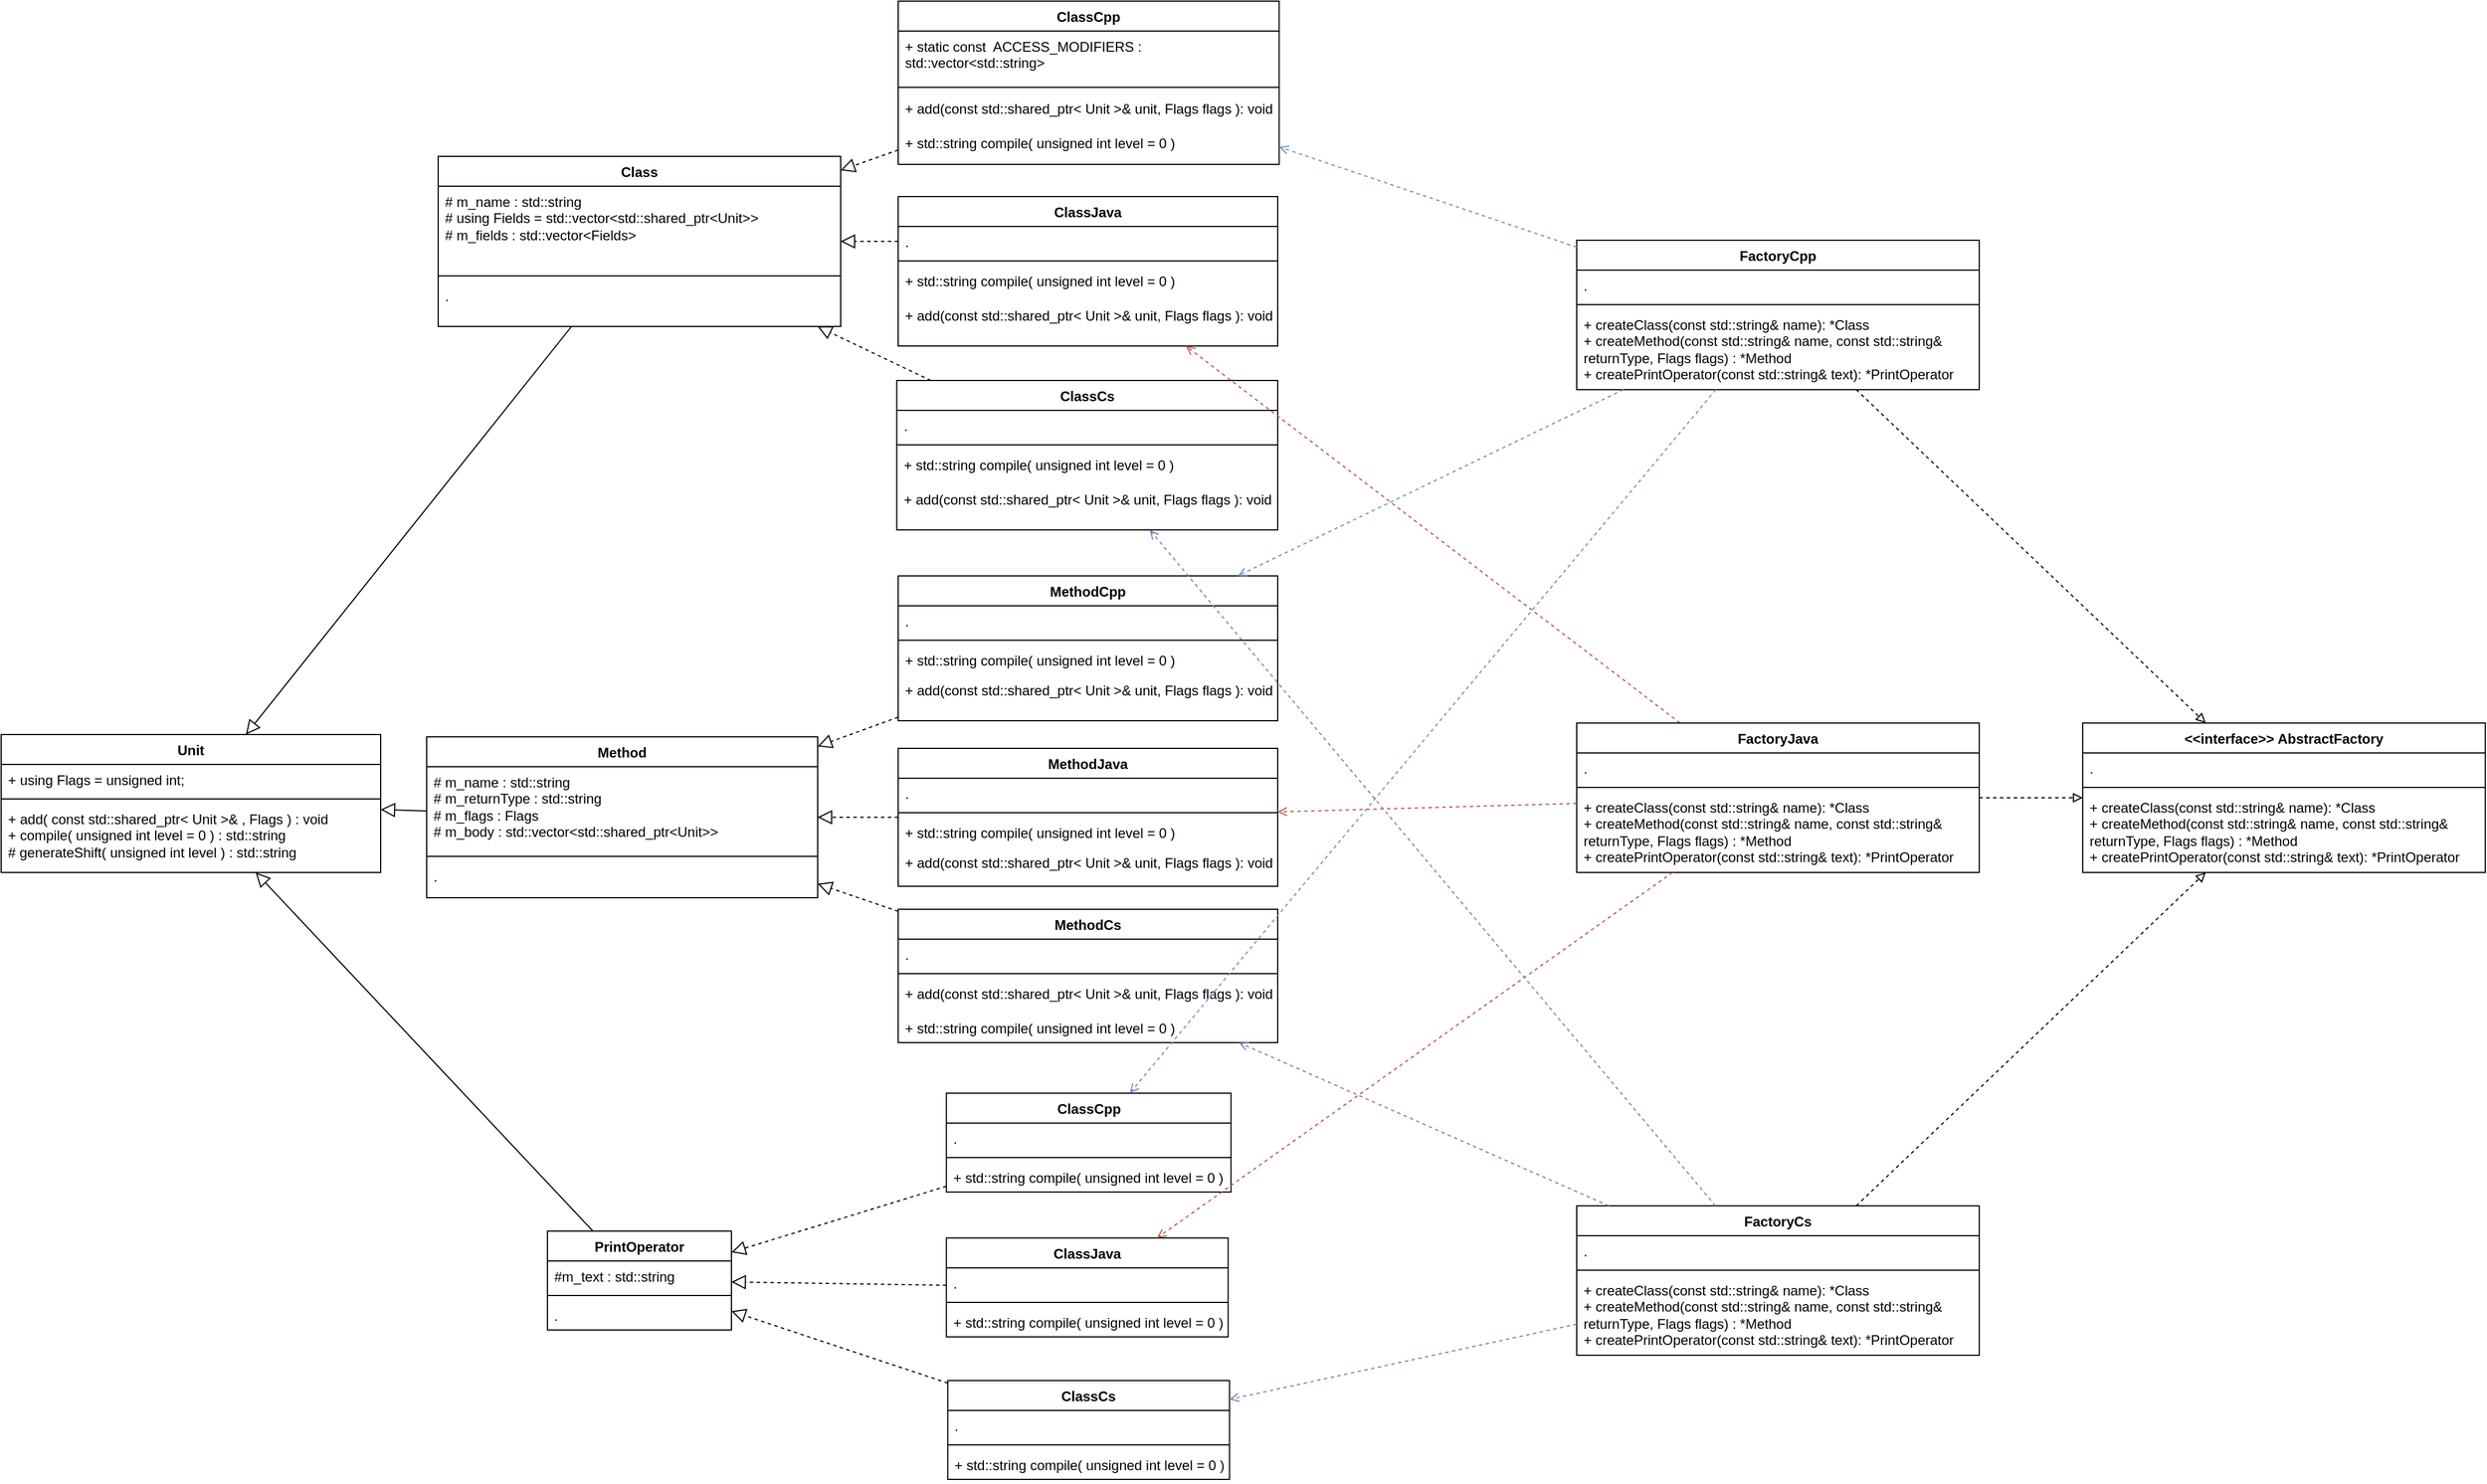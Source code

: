 <mxfile version="23.1.5" type="device">
  <diagram id="C5RBs43oDa-KdzZeNtuy" name="Page-1">
    <mxGraphModel dx="1299" dy="623" grid="1" gridSize="10" guides="1" tooltips="1" connect="1" arrows="1" fold="1" page="1" pageScale="1" pageWidth="3000" pageHeight="3000" math="0" shadow="0">
      <root>
        <mxCell id="WIyWlLk6GJQsqaUBKTNV-0" />
        <mxCell id="WIyWlLk6GJQsqaUBKTNV-1" parent="WIyWlLk6GJQsqaUBKTNV-0" />
        <mxCell id="gezvIGPkTuoUHlUliIxv-8" value="ClassCpp" style="swimlane;fontStyle=1;align=center;verticalAlign=top;childLayout=stackLayout;horizontal=1;startSize=26;horizontalStack=0;resizeParent=1;resizeParentMax=0;resizeLast=0;collapsible=1;marginBottom=0;whiteSpace=wrap;html=1;" parent="WIyWlLk6GJQsqaUBKTNV-1" vertex="1">
          <mxGeometry x="1430.01" y="930" width="331.25" height="142" as="geometry">
            <mxRectangle x="1370" y="910" width="100" height="30" as="alternateBounds" />
          </mxGeometry>
        </mxCell>
        <mxCell id="gezvIGPkTuoUHlUliIxv-9" value="+ static const&amp;nbsp; ACCESS_MODIFIERS : std::vector&amp;lt;std::string&amp;gt;" style="text;strokeColor=none;fillColor=none;align=left;verticalAlign=top;spacingLeft=4;spacingRight=4;overflow=hidden;rotatable=0;points=[[0,0.5],[1,0.5]];portConstraint=eastwest;whiteSpace=wrap;html=1;" parent="gezvIGPkTuoUHlUliIxv-8" vertex="1">
          <mxGeometry y="26" width="331.25" height="44" as="geometry" />
        </mxCell>
        <mxCell id="gezvIGPkTuoUHlUliIxv-10" value="" style="line;strokeWidth=1;fillColor=none;align=left;verticalAlign=middle;spacingTop=-1;spacingLeft=3;spacingRight=3;rotatable=0;labelPosition=right;points=[];portConstraint=eastwest;strokeColor=inherit;" parent="gezvIGPkTuoUHlUliIxv-8" vertex="1">
          <mxGeometry y="70" width="331.25" height="10" as="geometry" />
        </mxCell>
        <mxCell id="6ZI4dqy2-xrWHT3vHo12-13" value="+ add(const std::shared_ptr&amp;lt; Unit &amp;gt;&amp;amp; unit, Flags flags&amp;nbsp;): void" style="text;strokeColor=none;fillColor=none;align=left;verticalAlign=top;spacingLeft=4;spacingRight=4;overflow=hidden;rotatable=0;points=[[0,0.5],[1,0.5]];portConstraint=eastwest;whiteSpace=wrap;html=1;" parent="gezvIGPkTuoUHlUliIxv-8" vertex="1">
          <mxGeometry y="80" width="331.25" height="30" as="geometry" />
        </mxCell>
        <mxCell id="gezvIGPkTuoUHlUliIxv-11" value="+ std::string compile( unsigned int level = 0 )" style="text;strokeColor=none;fillColor=none;align=left;verticalAlign=top;spacingLeft=4;spacingRight=4;overflow=hidden;rotatable=0;points=[[0,0.5],[1,0.5]];portConstraint=eastwest;whiteSpace=wrap;html=1;" parent="gezvIGPkTuoUHlUliIxv-8" vertex="1">
          <mxGeometry y="110" width="331.25" height="32" as="geometry" />
        </mxCell>
        <mxCell id="gezvIGPkTuoUHlUliIxv-108" style="rounded=0;orthogonalLoop=1;jettySize=auto;html=1;endArrow=block;endFill=0;endSize=10;" parent="WIyWlLk6GJQsqaUBKTNV-1" source="6ZI4dqy2-xrWHT3vHo12-33" target="gezvIGPkTuoUHlUliIxv-104" edge="1">
          <mxGeometry relative="1" as="geometry">
            <mxPoint x="1041.371" y="1166" as="sourcePoint" />
          </mxGeometry>
        </mxCell>
        <mxCell id="gezvIGPkTuoUHlUliIxv-17" value="ClassJava" style="swimlane;fontStyle=1;align=center;verticalAlign=top;childLayout=stackLayout;horizontal=1;startSize=26;horizontalStack=0;resizeParent=1;resizeParentMax=0;resizeLast=0;collapsible=1;marginBottom=0;whiteSpace=wrap;html=1;" parent="WIyWlLk6GJQsqaUBKTNV-1" vertex="1">
          <mxGeometry x="1430" y="1100" width="330" height="130" as="geometry" />
        </mxCell>
        <mxCell id="gezvIGPkTuoUHlUliIxv-18" value="." style="text;strokeColor=none;fillColor=none;align=left;verticalAlign=top;spacingLeft=4;spacingRight=4;overflow=hidden;rotatable=0;points=[[0,0.5],[1,0.5]];portConstraint=eastwest;whiteSpace=wrap;html=1;" parent="gezvIGPkTuoUHlUliIxv-17" vertex="1">
          <mxGeometry y="26" width="330" height="26" as="geometry" />
        </mxCell>
        <mxCell id="gezvIGPkTuoUHlUliIxv-19" value="" style="line;strokeWidth=1;fillColor=none;align=left;verticalAlign=middle;spacingTop=-1;spacingLeft=3;spacingRight=3;rotatable=0;labelPosition=right;points=[];portConstraint=eastwest;strokeColor=inherit;" parent="gezvIGPkTuoUHlUliIxv-17" vertex="1">
          <mxGeometry y="52" width="330" height="8" as="geometry" />
        </mxCell>
        <mxCell id="gezvIGPkTuoUHlUliIxv-20" value="+ std::string compile( unsigned int level = 0 )" style="text;strokeColor=none;fillColor=none;align=left;verticalAlign=top;spacingLeft=4;spacingRight=4;overflow=hidden;rotatable=0;points=[[0,0.5],[1,0.5]];portConstraint=eastwest;whiteSpace=wrap;html=1;" parent="gezvIGPkTuoUHlUliIxv-17" vertex="1">
          <mxGeometry y="60" width="330" height="30" as="geometry" />
        </mxCell>
        <mxCell id="6ZI4dqy2-xrWHT3vHo12-26" value="+ add(const std::shared_ptr&amp;lt; Unit &amp;gt;&amp;amp; unit, Flags flags&amp;nbsp;): void" style="text;strokeColor=none;fillColor=none;align=left;verticalAlign=top;spacingLeft=4;spacingRight=4;overflow=hidden;rotatable=0;points=[[0,0.5],[1,0.5]];portConstraint=eastwest;whiteSpace=wrap;html=1;" parent="gezvIGPkTuoUHlUliIxv-17" vertex="1">
          <mxGeometry y="90" width="330" height="40" as="geometry" />
        </mxCell>
        <mxCell id="gezvIGPkTuoUHlUliIxv-21" value="ClassCs" style="swimlane;fontStyle=1;align=center;verticalAlign=top;childLayout=stackLayout;horizontal=1;startSize=26;horizontalStack=0;resizeParent=1;resizeParentMax=0;resizeLast=0;collapsible=1;marginBottom=0;whiteSpace=wrap;html=1;" parent="WIyWlLk6GJQsqaUBKTNV-1" vertex="1">
          <mxGeometry x="1428.75" y="1260" width="331.25" height="130" as="geometry" />
        </mxCell>
        <mxCell id="gezvIGPkTuoUHlUliIxv-22" value="." style="text;strokeColor=none;fillColor=none;align=left;verticalAlign=top;spacingLeft=4;spacingRight=4;overflow=hidden;rotatable=0;points=[[0,0.5],[1,0.5]];portConstraint=eastwest;whiteSpace=wrap;html=1;" parent="gezvIGPkTuoUHlUliIxv-21" vertex="1">
          <mxGeometry y="26" width="331.25" height="26" as="geometry" />
        </mxCell>
        <mxCell id="gezvIGPkTuoUHlUliIxv-23" value="" style="line;strokeWidth=1;fillColor=none;align=left;verticalAlign=middle;spacingTop=-1;spacingLeft=3;spacingRight=3;rotatable=0;labelPosition=right;points=[];portConstraint=eastwest;strokeColor=inherit;" parent="gezvIGPkTuoUHlUliIxv-21" vertex="1">
          <mxGeometry y="52" width="331.25" height="8" as="geometry" />
        </mxCell>
        <mxCell id="gezvIGPkTuoUHlUliIxv-24" value="+ std::string compile( unsigned int level = 0 )" style="text;strokeColor=none;fillColor=none;align=left;verticalAlign=top;spacingLeft=4;spacingRight=4;overflow=hidden;rotatable=0;points=[[0,0.5],[1,0.5]];portConstraint=eastwest;whiteSpace=wrap;html=1;" parent="gezvIGPkTuoUHlUliIxv-21" vertex="1">
          <mxGeometry y="60" width="331.25" height="30" as="geometry" />
        </mxCell>
        <mxCell id="6ZI4dqy2-xrWHT3vHo12-27" value="+ add(const std::shared_ptr&amp;lt; Unit &amp;gt;&amp;amp; unit, Flags flags&amp;nbsp;): void" style="text;strokeColor=none;fillColor=none;align=left;verticalAlign=top;spacingLeft=4;spacingRight=4;overflow=hidden;rotatable=0;points=[[0,0.5],[1,0.5]];portConstraint=eastwest;whiteSpace=wrap;html=1;" parent="gezvIGPkTuoUHlUliIxv-21" vertex="1">
          <mxGeometry y="90" width="331.25" height="40" as="geometry" />
        </mxCell>
        <mxCell id="gezvIGPkTuoUHlUliIxv-26" style="rounded=0;orthogonalLoop=1;jettySize=auto;html=1;dashed=1;endArrow=block;endFill=0;endSize=10;" parent="WIyWlLk6GJQsqaUBKTNV-1" source="gezvIGPkTuoUHlUliIxv-18" target="6ZI4dqy2-xrWHT3vHo12-33" edge="1">
          <mxGeometry relative="1" as="geometry">
            <mxPoint x="1270" y="1146" as="targetPoint" />
          </mxGeometry>
        </mxCell>
        <mxCell id="gezvIGPkTuoUHlUliIxv-67" value="MethodCpp" style="swimlane;fontStyle=1;align=center;verticalAlign=top;childLayout=stackLayout;horizontal=1;startSize=26;horizontalStack=0;resizeParent=1;resizeParentMax=0;resizeLast=0;collapsible=1;marginBottom=0;whiteSpace=wrap;html=1;" parent="WIyWlLk6GJQsqaUBKTNV-1" vertex="1">
          <mxGeometry x="1430" y="1430" width="330" height="126" as="geometry" />
        </mxCell>
        <mxCell id="gezvIGPkTuoUHlUliIxv-68" value="." style="text;strokeColor=none;fillColor=none;align=left;verticalAlign=top;spacingLeft=4;spacingRight=4;overflow=hidden;rotatable=0;points=[[0,0.5],[1,0.5]];portConstraint=eastwest;whiteSpace=wrap;html=1;" parent="gezvIGPkTuoUHlUliIxv-67" vertex="1">
          <mxGeometry y="26" width="330" height="26" as="geometry" />
        </mxCell>
        <mxCell id="gezvIGPkTuoUHlUliIxv-69" value="" style="line;strokeWidth=1;fillColor=none;align=left;verticalAlign=middle;spacingTop=-1;spacingLeft=3;spacingRight=3;rotatable=0;labelPosition=right;points=[];portConstraint=eastwest;strokeColor=inherit;" parent="gezvIGPkTuoUHlUliIxv-67" vertex="1">
          <mxGeometry y="52" width="330" height="8" as="geometry" />
        </mxCell>
        <mxCell id="gezvIGPkTuoUHlUliIxv-70" value="+ std::string compile( unsigned int level = 0 )" style="text;strokeColor=none;fillColor=none;align=left;verticalAlign=top;spacingLeft=4;spacingRight=4;overflow=hidden;rotatable=0;points=[[0,0.5],[1,0.5]];portConstraint=eastwest;whiteSpace=wrap;html=1;" parent="gezvIGPkTuoUHlUliIxv-67" vertex="1">
          <mxGeometry y="60" width="330" height="26" as="geometry" />
        </mxCell>
        <mxCell id="6ZI4dqy2-xrWHT3vHo12-28" value="+ add(const std::shared_ptr&amp;lt; Unit &amp;gt;&amp;amp; unit, Flags flags&amp;nbsp;): void" style="text;strokeColor=none;fillColor=none;align=left;verticalAlign=top;spacingLeft=4;spacingRight=4;overflow=hidden;rotatable=0;points=[[0,0.5],[1,0.5]];portConstraint=eastwest;whiteSpace=wrap;html=1;" parent="gezvIGPkTuoUHlUliIxv-67" vertex="1">
          <mxGeometry y="86" width="330" height="40" as="geometry" />
        </mxCell>
        <mxCell id="gezvIGPkTuoUHlUliIxv-71" value="Method" style="swimlane;fontStyle=1;align=center;verticalAlign=top;childLayout=stackLayout;horizontal=1;startSize=26;horizontalStack=0;resizeParent=1;resizeParentMax=0;resizeLast=0;collapsible=1;marginBottom=0;whiteSpace=wrap;html=1;" parent="WIyWlLk6GJQsqaUBKTNV-1" vertex="1">
          <mxGeometry x="1020" y="1570" width="340" height="140" as="geometry" />
        </mxCell>
        <mxCell id="gezvIGPkTuoUHlUliIxv-72" value="&lt;div&gt;# m_name :&amp;nbsp;std::string&lt;/div&gt;&lt;div&gt;# m_returnType :&amp;nbsp;std::string&lt;/div&gt;&lt;div&gt;# m_flags : Flags&lt;/div&gt;&lt;div&gt;# m_body :&amp;nbsp;std::vector&amp;lt;std::shared_ptr&amp;lt;Unit&amp;gt;&amp;gt;&lt;/div&gt;" style="text;strokeColor=none;fillColor=none;align=left;verticalAlign=top;spacingLeft=4;spacingRight=4;overflow=hidden;rotatable=0;points=[[0,0.5],[1,0.5]];portConstraint=eastwest;whiteSpace=wrap;html=1;" parent="gezvIGPkTuoUHlUliIxv-71" vertex="1">
          <mxGeometry y="26" width="340" height="74" as="geometry" />
        </mxCell>
        <mxCell id="gezvIGPkTuoUHlUliIxv-73" value="" style="line;strokeWidth=1;fillColor=none;align=left;verticalAlign=middle;spacingTop=-1;spacingLeft=3;spacingRight=3;rotatable=0;labelPosition=right;points=[];portConstraint=eastwest;strokeColor=inherit;" parent="gezvIGPkTuoUHlUliIxv-71" vertex="1">
          <mxGeometry y="100" width="340" height="8" as="geometry" />
        </mxCell>
        <mxCell id="gezvIGPkTuoUHlUliIxv-74" value=".&lt;br&gt;" style="text;strokeColor=none;fillColor=none;align=left;verticalAlign=top;spacingLeft=4;spacingRight=4;overflow=hidden;rotatable=0;points=[[0,0.5],[1,0.5]];portConstraint=eastwest;whiteSpace=wrap;html=1;" parent="gezvIGPkTuoUHlUliIxv-71" vertex="1">
          <mxGeometry y="108" width="340" height="32" as="geometry" />
        </mxCell>
        <mxCell id="gezvIGPkTuoUHlUliIxv-75" value="MethodJava" style="swimlane;fontStyle=1;align=center;verticalAlign=top;childLayout=stackLayout;horizontal=1;startSize=26;horizontalStack=0;resizeParent=1;resizeParentMax=0;resizeLast=0;collapsible=1;marginBottom=0;whiteSpace=wrap;html=1;" parent="WIyWlLk6GJQsqaUBKTNV-1" vertex="1">
          <mxGeometry x="1430" y="1580" width="330" height="120" as="geometry" />
        </mxCell>
        <mxCell id="gezvIGPkTuoUHlUliIxv-76" value="." style="text;strokeColor=none;fillColor=none;align=left;verticalAlign=top;spacingLeft=4;spacingRight=4;overflow=hidden;rotatable=0;points=[[0,0.5],[1,0.5]];portConstraint=eastwest;whiteSpace=wrap;html=1;" parent="gezvIGPkTuoUHlUliIxv-75" vertex="1">
          <mxGeometry y="26" width="330" height="26" as="geometry" />
        </mxCell>
        <mxCell id="gezvIGPkTuoUHlUliIxv-77" value="" style="line;strokeWidth=1;fillColor=none;align=left;verticalAlign=middle;spacingTop=-1;spacingLeft=3;spacingRight=3;rotatable=0;labelPosition=right;points=[];portConstraint=eastwest;strokeColor=inherit;" parent="gezvIGPkTuoUHlUliIxv-75" vertex="1">
          <mxGeometry y="52" width="330" height="8" as="geometry" />
        </mxCell>
        <mxCell id="gezvIGPkTuoUHlUliIxv-78" value="+ std::string compile( unsigned int level = 0 )" style="text;strokeColor=none;fillColor=none;align=left;verticalAlign=top;spacingLeft=4;spacingRight=4;overflow=hidden;rotatable=0;points=[[0,0.5],[1,0.5]];portConstraint=eastwest;whiteSpace=wrap;html=1;" parent="gezvIGPkTuoUHlUliIxv-75" vertex="1">
          <mxGeometry y="60" width="330" height="26" as="geometry" />
        </mxCell>
        <mxCell id="6ZI4dqy2-xrWHT3vHo12-29" value="+ add(const std::shared_ptr&amp;lt; Unit &amp;gt;&amp;amp; unit, Flags flags&amp;nbsp;): void" style="text;strokeColor=none;fillColor=none;align=left;verticalAlign=top;spacingLeft=4;spacingRight=4;overflow=hidden;rotatable=0;points=[[0,0.5],[1,0.5]];portConstraint=eastwest;whiteSpace=wrap;html=1;" parent="gezvIGPkTuoUHlUliIxv-75" vertex="1">
          <mxGeometry y="86" width="330" height="34" as="geometry" />
        </mxCell>
        <mxCell id="gezvIGPkTuoUHlUliIxv-80" value="MethodCs" style="swimlane;fontStyle=1;align=center;verticalAlign=top;childLayout=stackLayout;horizontal=1;startSize=26;horizontalStack=0;resizeParent=1;resizeParentMax=0;resizeLast=0;collapsible=1;marginBottom=0;whiteSpace=wrap;html=1;" parent="WIyWlLk6GJQsqaUBKTNV-1" vertex="1">
          <mxGeometry x="1430" y="1720" width="330" height="116" as="geometry" />
        </mxCell>
        <mxCell id="gezvIGPkTuoUHlUliIxv-81" value="." style="text;strokeColor=none;fillColor=none;align=left;verticalAlign=top;spacingLeft=4;spacingRight=4;overflow=hidden;rotatable=0;points=[[0,0.5],[1,0.5]];portConstraint=eastwest;whiteSpace=wrap;html=1;" parent="gezvIGPkTuoUHlUliIxv-80" vertex="1">
          <mxGeometry y="26" width="330" height="26" as="geometry" />
        </mxCell>
        <mxCell id="gezvIGPkTuoUHlUliIxv-82" value="" style="line;strokeWidth=1;fillColor=none;align=left;verticalAlign=middle;spacingTop=-1;spacingLeft=3;spacingRight=3;rotatable=0;labelPosition=right;points=[];portConstraint=eastwest;strokeColor=inherit;" parent="gezvIGPkTuoUHlUliIxv-80" vertex="1">
          <mxGeometry y="52" width="330" height="8" as="geometry" />
        </mxCell>
        <mxCell id="6ZI4dqy2-xrWHT3vHo12-31" value="+ add(const std::shared_ptr&amp;lt; Unit &amp;gt;&amp;amp; unit, Flags flags&amp;nbsp;): void" style="text;strokeColor=none;fillColor=none;align=left;verticalAlign=top;spacingLeft=4;spacingRight=4;overflow=hidden;rotatable=0;points=[[0,0.5],[1,0.5]];portConstraint=eastwest;whiteSpace=wrap;html=1;" parent="gezvIGPkTuoUHlUliIxv-80" vertex="1">
          <mxGeometry y="60" width="330" height="30" as="geometry" />
        </mxCell>
        <mxCell id="gezvIGPkTuoUHlUliIxv-83" value="+ std::string compile( unsigned int level = 0 )" style="text;strokeColor=none;fillColor=none;align=left;verticalAlign=top;spacingLeft=4;spacingRight=4;overflow=hidden;rotatable=0;points=[[0,0.5],[1,0.5]];portConstraint=eastwest;whiteSpace=wrap;html=1;" parent="gezvIGPkTuoUHlUliIxv-80" vertex="1">
          <mxGeometry y="90" width="330" height="26" as="geometry" />
        </mxCell>
        <mxCell id="gezvIGPkTuoUHlUliIxv-86" value="ClassCpp" style="swimlane;fontStyle=1;align=center;verticalAlign=top;childLayout=stackLayout;horizontal=1;startSize=26;horizontalStack=0;resizeParent=1;resizeParentMax=0;resizeLast=0;collapsible=1;marginBottom=0;whiteSpace=wrap;html=1;" parent="WIyWlLk6GJQsqaUBKTNV-1" vertex="1">
          <mxGeometry x="1471.88" y="1880" width="247.5" height="86" as="geometry" />
        </mxCell>
        <mxCell id="gezvIGPkTuoUHlUliIxv-87" value="." style="text;strokeColor=none;fillColor=none;align=left;verticalAlign=top;spacingLeft=4;spacingRight=4;overflow=hidden;rotatable=0;points=[[0,0.5],[1,0.5]];portConstraint=eastwest;whiteSpace=wrap;html=1;" parent="gezvIGPkTuoUHlUliIxv-86" vertex="1">
          <mxGeometry y="26" width="247.5" height="26" as="geometry" />
        </mxCell>
        <mxCell id="gezvIGPkTuoUHlUliIxv-88" value="" style="line;strokeWidth=1;fillColor=none;align=left;verticalAlign=middle;spacingTop=-1;spacingLeft=3;spacingRight=3;rotatable=0;labelPosition=right;points=[];portConstraint=eastwest;strokeColor=inherit;" parent="gezvIGPkTuoUHlUliIxv-86" vertex="1">
          <mxGeometry y="52" width="247.5" height="8" as="geometry" />
        </mxCell>
        <mxCell id="gezvIGPkTuoUHlUliIxv-89" value="+ std::string compile( unsigned int level = 0 )" style="text;strokeColor=none;fillColor=none;align=left;verticalAlign=top;spacingLeft=4;spacingRight=4;overflow=hidden;rotatable=0;points=[[0,0.5],[1,0.5]];portConstraint=eastwest;whiteSpace=wrap;html=1;" parent="gezvIGPkTuoUHlUliIxv-86" vertex="1">
          <mxGeometry y="60" width="247.5" height="26" as="geometry" />
        </mxCell>
        <mxCell id="gezvIGPkTuoUHlUliIxv-90" value="PrintOperator" style="swimlane;fontStyle=1;align=center;verticalAlign=top;childLayout=stackLayout;horizontal=1;startSize=26;horizontalStack=0;resizeParent=1;resizeParentMax=0;resizeLast=0;collapsible=1;marginBottom=0;whiteSpace=wrap;html=1;" parent="WIyWlLk6GJQsqaUBKTNV-1" vertex="1">
          <mxGeometry x="1125" y="2000" width="160" height="86" as="geometry" />
        </mxCell>
        <mxCell id="gezvIGPkTuoUHlUliIxv-91" value="#m_text : std::string" style="text;strokeColor=none;fillColor=none;align=left;verticalAlign=top;spacingLeft=4;spacingRight=4;overflow=hidden;rotatable=0;points=[[0,0.5],[1,0.5]];portConstraint=eastwest;whiteSpace=wrap;html=1;" parent="gezvIGPkTuoUHlUliIxv-90" vertex="1">
          <mxGeometry y="26" width="160" height="26" as="geometry" />
        </mxCell>
        <mxCell id="gezvIGPkTuoUHlUliIxv-92" value="" style="line;strokeWidth=1;fillColor=none;align=left;verticalAlign=middle;spacingTop=-1;spacingLeft=3;spacingRight=3;rotatable=0;labelPosition=right;points=[];portConstraint=eastwest;strokeColor=inherit;" parent="gezvIGPkTuoUHlUliIxv-90" vertex="1">
          <mxGeometry y="52" width="160" height="8" as="geometry" />
        </mxCell>
        <mxCell id="gezvIGPkTuoUHlUliIxv-93" value="." style="text;strokeColor=none;fillColor=none;align=left;verticalAlign=top;spacingLeft=4;spacingRight=4;overflow=hidden;rotatable=0;points=[[0,0.5],[1,0.5]];portConstraint=eastwest;whiteSpace=wrap;html=1;" parent="gezvIGPkTuoUHlUliIxv-90" vertex="1">
          <mxGeometry y="60" width="160" height="26" as="geometry" />
        </mxCell>
        <mxCell id="gezvIGPkTuoUHlUliIxv-94" value="ClassJava" style="swimlane;fontStyle=1;align=center;verticalAlign=top;childLayout=stackLayout;horizontal=1;startSize=26;horizontalStack=0;resizeParent=1;resizeParentMax=0;resizeLast=0;collapsible=1;marginBottom=0;whiteSpace=wrap;html=1;" parent="WIyWlLk6GJQsqaUBKTNV-1" vertex="1">
          <mxGeometry x="1471.88" y="2006" width="245" height="86" as="geometry" />
        </mxCell>
        <mxCell id="gezvIGPkTuoUHlUliIxv-95" value="." style="text;strokeColor=none;fillColor=none;align=left;verticalAlign=top;spacingLeft=4;spacingRight=4;overflow=hidden;rotatable=0;points=[[0,0.5],[1,0.5]];portConstraint=eastwest;whiteSpace=wrap;html=1;" parent="gezvIGPkTuoUHlUliIxv-94" vertex="1">
          <mxGeometry y="26" width="245" height="26" as="geometry" />
        </mxCell>
        <mxCell id="gezvIGPkTuoUHlUliIxv-96" value="" style="line;strokeWidth=1;fillColor=none;align=left;verticalAlign=middle;spacingTop=-1;spacingLeft=3;spacingRight=3;rotatable=0;labelPosition=right;points=[];portConstraint=eastwest;strokeColor=inherit;" parent="gezvIGPkTuoUHlUliIxv-94" vertex="1">
          <mxGeometry y="52" width="245" height="8" as="geometry" />
        </mxCell>
        <mxCell id="gezvIGPkTuoUHlUliIxv-97" value="+ std::string compile( unsigned int level = 0 )" style="text;strokeColor=none;fillColor=none;align=left;verticalAlign=top;spacingLeft=4;spacingRight=4;overflow=hidden;rotatable=0;points=[[0,0.5],[1,0.5]];portConstraint=eastwest;whiteSpace=wrap;html=1;" parent="gezvIGPkTuoUHlUliIxv-94" vertex="1">
          <mxGeometry y="60" width="245" height="26" as="geometry" />
        </mxCell>
        <mxCell id="gezvIGPkTuoUHlUliIxv-99" value="ClassCs" style="swimlane;fontStyle=1;align=center;verticalAlign=top;childLayout=stackLayout;horizontal=1;startSize=26;horizontalStack=0;resizeParent=1;resizeParentMax=0;resizeLast=0;collapsible=1;marginBottom=0;whiteSpace=wrap;html=1;" parent="WIyWlLk6GJQsqaUBKTNV-1" vertex="1">
          <mxGeometry x="1473.13" y="2130" width="245" height="86" as="geometry" />
        </mxCell>
        <mxCell id="gezvIGPkTuoUHlUliIxv-100" value="." style="text;strokeColor=none;fillColor=none;align=left;verticalAlign=top;spacingLeft=4;spacingRight=4;overflow=hidden;rotatable=0;points=[[0,0.5],[1,0.5]];portConstraint=eastwest;whiteSpace=wrap;html=1;" parent="gezvIGPkTuoUHlUliIxv-99" vertex="1">
          <mxGeometry y="26" width="245" height="26" as="geometry" />
        </mxCell>
        <mxCell id="gezvIGPkTuoUHlUliIxv-101" value="" style="line;strokeWidth=1;fillColor=none;align=left;verticalAlign=middle;spacingTop=-1;spacingLeft=3;spacingRight=3;rotatable=0;labelPosition=right;points=[];portConstraint=eastwest;strokeColor=inherit;" parent="gezvIGPkTuoUHlUliIxv-99" vertex="1">
          <mxGeometry y="52" width="245" height="8" as="geometry" />
        </mxCell>
        <mxCell id="gezvIGPkTuoUHlUliIxv-102" value="+ std::string compile( unsigned int level = 0 )" style="text;strokeColor=none;fillColor=none;align=left;verticalAlign=top;spacingLeft=4;spacingRight=4;overflow=hidden;rotatable=0;points=[[0,0.5],[1,0.5]];portConstraint=eastwest;whiteSpace=wrap;html=1;" parent="gezvIGPkTuoUHlUliIxv-99" vertex="1">
          <mxGeometry y="60" width="245" height="26" as="geometry" />
        </mxCell>
        <mxCell id="gezvIGPkTuoUHlUliIxv-104" value="Unit" style="swimlane;fontStyle=1;align=center;verticalAlign=top;childLayout=stackLayout;horizontal=1;startSize=26;horizontalStack=0;resizeParent=1;resizeParentMax=0;resizeLast=0;collapsible=1;marginBottom=0;whiteSpace=wrap;html=1;" parent="WIyWlLk6GJQsqaUBKTNV-1" vertex="1">
          <mxGeometry x="650" y="1568" width="330" height="120" as="geometry" />
        </mxCell>
        <mxCell id="gezvIGPkTuoUHlUliIxv-105" value="+&amp;nbsp;using Flags = unsigned int;" style="text;strokeColor=none;fillColor=none;align=left;verticalAlign=top;spacingLeft=4;spacingRight=4;overflow=hidden;rotatable=0;points=[[0,0.5],[1,0.5]];portConstraint=eastwest;whiteSpace=wrap;html=1;" parent="gezvIGPkTuoUHlUliIxv-104" vertex="1">
          <mxGeometry y="26" width="330" height="26" as="geometry" />
        </mxCell>
        <mxCell id="gezvIGPkTuoUHlUliIxv-106" value="" style="line;strokeWidth=1;fillColor=none;align=left;verticalAlign=middle;spacingTop=-1;spacingLeft=3;spacingRight=3;rotatable=0;labelPosition=right;points=[];portConstraint=eastwest;strokeColor=inherit;" parent="gezvIGPkTuoUHlUliIxv-104" vertex="1">
          <mxGeometry y="52" width="330" height="8" as="geometry" />
        </mxCell>
        <mxCell id="gezvIGPkTuoUHlUliIxv-107" value="+ add( const std::shared_ptr&amp;lt; Unit &amp;gt;&amp;amp; , Flags ) : void&lt;br&gt;+ compile( unsigned int level = 0 ) : std::string&lt;br&gt;# generateShift( unsigned int level ) : std::string" style="text;strokeColor=none;fillColor=none;align=left;verticalAlign=top;spacingLeft=4;spacingRight=4;overflow=hidden;rotatable=0;points=[[0,0.5],[1,0.5]];portConstraint=eastwest;whiteSpace=wrap;html=1;" parent="gezvIGPkTuoUHlUliIxv-104" vertex="1">
          <mxGeometry y="60" width="330" height="60" as="geometry" />
        </mxCell>
        <mxCell id="gezvIGPkTuoUHlUliIxv-113" value="&amp;lt;&amp;lt;interface&amp;gt;&amp;gt; AbstractFactory" style="swimlane;fontStyle=1;align=center;verticalAlign=top;childLayout=stackLayout;horizontal=1;startSize=26;horizontalStack=0;resizeParent=1;resizeParentMax=0;resizeLast=0;collapsible=1;marginBottom=0;whiteSpace=wrap;html=1;" parent="WIyWlLk6GJQsqaUBKTNV-1" vertex="1">
          <mxGeometry x="2460" y="1558" width="350" height="130" as="geometry" />
        </mxCell>
        <mxCell id="gezvIGPkTuoUHlUliIxv-114" value="." style="text;strokeColor=none;fillColor=none;align=left;verticalAlign=top;spacingLeft=4;spacingRight=4;overflow=hidden;rotatable=0;points=[[0,0.5],[1,0.5]];portConstraint=eastwest;whiteSpace=wrap;html=1;" parent="gezvIGPkTuoUHlUliIxv-113" vertex="1">
          <mxGeometry y="26" width="350" height="26" as="geometry" />
        </mxCell>
        <mxCell id="gezvIGPkTuoUHlUliIxv-115" value="" style="line;strokeWidth=1;fillColor=none;align=left;verticalAlign=middle;spacingTop=-1;spacingLeft=3;spacingRight=3;rotatable=0;labelPosition=right;points=[];portConstraint=eastwest;strokeColor=inherit;" parent="gezvIGPkTuoUHlUliIxv-113" vertex="1">
          <mxGeometry y="52" width="350" height="8" as="geometry" />
        </mxCell>
        <mxCell id="gezvIGPkTuoUHlUliIxv-116" value="+ createClass(const std::string&amp;amp; name): *Class&lt;br&gt;+ createMethod(const std::string&amp;amp; name, const std::string&amp;amp; returnType, Flags flags) : *Method&lt;br&gt;+ createPrintOperator(const std::string&amp;amp; text): *PrintOperator" style="text;strokeColor=none;fillColor=none;align=left;verticalAlign=top;spacingLeft=4;spacingRight=4;overflow=hidden;rotatable=0;points=[[0,0.5],[1,0.5]];portConstraint=eastwest;whiteSpace=wrap;html=1;" parent="gezvIGPkTuoUHlUliIxv-113" vertex="1">
          <mxGeometry y="60" width="350" height="70" as="geometry" />
        </mxCell>
        <mxCell id="gezvIGPkTuoUHlUliIxv-140" style="rounded=0;orthogonalLoop=1;jettySize=auto;html=1;endArrow=block;endFill=0;dashed=1;" parent="WIyWlLk6GJQsqaUBKTNV-1" source="gezvIGPkTuoUHlUliIxv-117" target="gezvIGPkTuoUHlUliIxv-113" edge="1">
          <mxGeometry relative="1" as="geometry" />
        </mxCell>
        <mxCell id="gezvIGPkTuoUHlUliIxv-117" value="FactoryCpp" style="swimlane;fontStyle=1;align=center;verticalAlign=top;childLayout=stackLayout;horizontal=1;startSize=26;horizontalStack=0;resizeParent=1;resizeParentMax=0;resizeLast=0;collapsible=1;marginBottom=0;whiteSpace=wrap;html=1;" parent="WIyWlLk6GJQsqaUBKTNV-1" vertex="1">
          <mxGeometry x="2020" y="1138" width="350" height="130" as="geometry" />
        </mxCell>
        <mxCell id="gezvIGPkTuoUHlUliIxv-118" value="." style="text;strokeColor=none;fillColor=none;align=left;verticalAlign=top;spacingLeft=4;spacingRight=4;overflow=hidden;rotatable=0;points=[[0,0.5],[1,0.5]];portConstraint=eastwest;whiteSpace=wrap;html=1;" parent="gezvIGPkTuoUHlUliIxv-117" vertex="1">
          <mxGeometry y="26" width="350" height="26" as="geometry" />
        </mxCell>
        <mxCell id="gezvIGPkTuoUHlUliIxv-119" value="" style="line;strokeWidth=1;fillColor=none;align=left;verticalAlign=middle;spacingTop=-1;spacingLeft=3;spacingRight=3;rotatable=0;labelPosition=right;points=[];portConstraint=eastwest;strokeColor=inherit;" parent="gezvIGPkTuoUHlUliIxv-117" vertex="1">
          <mxGeometry y="52" width="350" height="8" as="geometry" />
        </mxCell>
        <mxCell id="gezvIGPkTuoUHlUliIxv-120" value="+ createClass(const std::string&amp;amp; name): *Class&lt;br&gt;+ createMethod(const std::string&amp;amp; name, const std::string&amp;amp; returnType, Flags flags) : *Method&lt;br&gt;+ createPrintOperator(const std::string&amp;amp; text): *PrintOperator" style="text;strokeColor=none;fillColor=none;align=left;verticalAlign=top;spacingLeft=4;spacingRight=4;overflow=hidden;rotatable=0;points=[[0,0.5],[1,0.5]];portConstraint=eastwest;whiteSpace=wrap;html=1;" parent="gezvIGPkTuoUHlUliIxv-117" vertex="1">
          <mxGeometry y="60" width="350" height="70" as="geometry" />
        </mxCell>
        <mxCell id="gezvIGPkTuoUHlUliIxv-141" style="rounded=0;orthogonalLoop=1;jettySize=auto;html=1;endArrow=block;endFill=0;dashed=1;" parent="WIyWlLk6GJQsqaUBKTNV-1" source="gezvIGPkTuoUHlUliIxv-121" target="gezvIGPkTuoUHlUliIxv-113" edge="1">
          <mxGeometry relative="1" as="geometry" />
        </mxCell>
        <mxCell id="6ZI4dqy2-xrWHT3vHo12-14" style="rounded=0;orthogonalLoop=1;jettySize=auto;html=1;fillColor=#f8cecc;strokeColor=#b85450;endArrow=open;endFill=0;dashed=1;" parent="WIyWlLk6GJQsqaUBKTNV-1" source="gezvIGPkTuoUHlUliIxv-121" target="gezvIGPkTuoUHlUliIxv-17" edge="1">
          <mxGeometry relative="1" as="geometry" />
        </mxCell>
        <mxCell id="gezvIGPkTuoUHlUliIxv-121" value="FactoryJava" style="swimlane;fontStyle=1;align=center;verticalAlign=top;childLayout=stackLayout;horizontal=1;startSize=26;horizontalStack=0;resizeParent=1;resizeParentMax=0;resizeLast=0;collapsible=1;marginBottom=0;whiteSpace=wrap;html=1;" parent="WIyWlLk6GJQsqaUBKTNV-1" vertex="1">
          <mxGeometry x="2020" y="1558" width="350" height="130" as="geometry" />
        </mxCell>
        <mxCell id="gezvIGPkTuoUHlUliIxv-122" value="." style="text;strokeColor=none;fillColor=none;align=left;verticalAlign=top;spacingLeft=4;spacingRight=4;overflow=hidden;rotatable=0;points=[[0,0.5],[1,0.5]];portConstraint=eastwest;whiteSpace=wrap;html=1;" parent="gezvIGPkTuoUHlUliIxv-121" vertex="1">
          <mxGeometry y="26" width="350" height="26" as="geometry" />
        </mxCell>
        <mxCell id="gezvIGPkTuoUHlUliIxv-123" value="" style="line;strokeWidth=1;fillColor=none;align=left;verticalAlign=middle;spacingTop=-1;spacingLeft=3;spacingRight=3;rotatable=0;labelPosition=right;points=[];portConstraint=eastwest;strokeColor=inherit;" parent="gezvIGPkTuoUHlUliIxv-121" vertex="1">
          <mxGeometry y="52" width="350" height="8" as="geometry" />
        </mxCell>
        <mxCell id="gezvIGPkTuoUHlUliIxv-124" value="+ createClass(const std::string&amp;amp; name): *Class&lt;br&gt;+ createMethod(const std::string&amp;amp; name, const std::string&amp;amp; returnType, Flags flags) : *Method&lt;br&gt;+ createPrintOperator(const std::string&amp;amp; text): *PrintOperator" style="text;strokeColor=none;fillColor=none;align=left;verticalAlign=top;spacingLeft=4;spacingRight=4;overflow=hidden;rotatable=0;points=[[0,0.5],[1,0.5]];portConstraint=eastwest;whiteSpace=wrap;html=1;" parent="gezvIGPkTuoUHlUliIxv-121" vertex="1">
          <mxGeometry y="60" width="350" height="70" as="geometry" />
        </mxCell>
        <mxCell id="gezvIGPkTuoUHlUliIxv-142" style="rounded=0;orthogonalLoop=1;jettySize=auto;html=1;endArrow=block;endFill=0;dashed=1;" parent="WIyWlLk6GJQsqaUBKTNV-1" source="gezvIGPkTuoUHlUliIxv-125" target="gezvIGPkTuoUHlUliIxv-113" edge="1">
          <mxGeometry relative="1" as="geometry" />
        </mxCell>
        <mxCell id="gezvIGPkTuoUHlUliIxv-125" value="FactoryCs" style="swimlane;fontStyle=1;align=center;verticalAlign=top;childLayout=stackLayout;horizontal=1;startSize=26;horizontalStack=0;resizeParent=1;resizeParentMax=0;resizeLast=0;collapsible=1;marginBottom=0;whiteSpace=wrap;html=1;" parent="WIyWlLk6GJQsqaUBKTNV-1" vertex="1">
          <mxGeometry x="2020" y="1978" width="350" height="130" as="geometry" />
        </mxCell>
        <mxCell id="gezvIGPkTuoUHlUliIxv-126" value="." style="text;strokeColor=none;fillColor=none;align=left;verticalAlign=top;spacingLeft=4;spacingRight=4;overflow=hidden;rotatable=0;points=[[0,0.5],[1,0.5]];portConstraint=eastwest;whiteSpace=wrap;html=1;" parent="gezvIGPkTuoUHlUliIxv-125" vertex="1">
          <mxGeometry y="26" width="350" height="26" as="geometry" />
        </mxCell>
        <mxCell id="gezvIGPkTuoUHlUliIxv-127" value="" style="line;strokeWidth=1;fillColor=none;align=left;verticalAlign=middle;spacingTop=-1;spacingLeft=3;spacingRight=3;rotatable=0;labelPosition=right;points=[];portConstraint=eastwest;strokeColor=inherit;" parent="gezvIGPkTuoUHlUliIxv-125" vertex="1">
          <mxGeometry y="52" width="350" height="8" as="geometry" />
        </mxCell>
        <mxCell id="gezvIGPkTuoUHlUliIxv-128" value="+ createClass(const std::string&amp;amp; name): *Class&lt;br&gt;+ createMethod(const std::string&amp;amp; name, const std::string&amp;amp; returnType, Flags flags) : *Method&lt;br&gt;+ createPrintOperator(const std::string&amp;amp; text): *PrintOperator" style="text;strokeColor=none;fillColor=none;align=left;verticalAlign=top;spacingLeft=4;spacingRight=4;overflow=hidden;rotatable=0;points=[[0,0.5],[1,0.5]];portConstraint=eastwest;whiteSpace=wrap;html=1;" parent="gezvIGPkTuoUHlUliIxv-125" vertex="1">
          <mxGeometry y="60" width="350" height="70" as="geometry" />
        </mxCell>
        <mxCell id="gezvIGPkTuoUHlUliIxv-159" style="rounded=0;orthogonalLoop=1;jettySize=auto;html=1;endArrow=open;endFill=0;dashed=1;fillColor=#dae8fc;strokeColor=#6c8ebf;" parent="WIyWlLk6GJQsqaUBKTNV-1" source="gezvIGPkTuoUHlUliIxv-117" target="gezvIGPkTuoUHlUliIxv-8" edge="1">
          <mxGeometry relative="1" as="geometry">
            <mxPoint x="2090" y="1634" as="sourcePoint" />
            <mxPoint x="1940" y="1583" as="targetPoint" />
          </mxGeometry>
        </mxCell>
        <mxCell id="gezvIGPkTuoUHlUliIxv-160" style="rounded=0;orthogonalLoop=1;jettySize=auto;html=1;endArrow=open;endFill=0;dashed=1;fillColor=#dae8fc;strokeColor=#6c8ebf;" parent="WIyWlLk6GJQsqaUBKTNV-1" source="gezvIGPkTuoUHlUliIxv-117" target="gezvIGPkTuoUHlUliIxv-67" edge="1">
          <mxGeometry relative="1" as="geometry">
            <mxPoint x="2100" y="1644" as="sourcePoint" />
            <mxPoint x="1950" y="1593" as="targetPoint" />
          </mxGeometry>
        </mxCell>
        <mxCell id="gezvIGPkTuoUHlUliIxv-161" style="rounded=0;orthogonalLoop=1;jettySize=auto;html=1;endArrow=open;endFill=0;dashed=1;fillColor=#dae8fc;strokeColor=#6c8ebf;" parent="WIyWlLk6GJQsqaUBKTNV-1" source="gezvIGPkTuoUHlUliIxv-117" target="gezvIGPkTuoUHlUliIxv-86" edge="1">
          <mxGeometry relative="1" as="geometry">
            <mxPoint x="2110" y="1654" as="sourcePoint" />
            <mxPoint x="1960" y="1603" as="targetPoint" />
          </mxGeometry>
        </mxCell>
        <mxCell id="gezvIGPkTuoUHlUliIxv-162" style="rounded=0;orthogonalLoop=1;jettySize=auto;html=1;dashed=1;endArrow=block;endFill=0;endSize=10;" parent="WIyWlLk6GJQsqaUBKTNV-1" source="gezvIGPkTuoUHlUliIxv-21" target="6ZI4dqy2-xrWHT3vHo12-33" edge="1">
          <mxGeometry relative="1" as="geometry">
            <mxPoint x="1280" y="1210" as="sourcePoint" />
            <mxPoint x="1280" y="1270" as="targetPoint" />
          </mxGeometry>
        </mxCell>
        <mxCell id="gezvIGPkTuoUHlUliIxv-163" style="rounded=0;orthogonalLoop=1;jettySize=auto;html=1;dashed=1;endArrow=block;endFill=0;endSize=10;" parent="WIyWlLk6GJQsqaUBKTNV-1" source="gezvIGPkTuoUHlUliIxv-8" target="6ZI4dqy2-xrWHT3vHo12-33" edge="1">
          <mxGeometry relative="1" as="geometry">
            <mxPoint x="1730" y="1220" as="sourcePoint" />
            <mxPoint x="1250" y="1010" as="targetPoint" />
          </mxGeometry>
        </mxCell>
        <mxCell id="gezvIGPkTuoUHlUliIxv-165" style="rounded=0;orthogonalLoop=1;jettySize=auto;html=1;dashed=1;endArrow=block;endFill=0;endSize=10;" parent="WIyWlLk6GJQsqaUBKTNV-1" source="gezvIGPkTuoUHlUliIxv-67" target="gezvIGPkTuoUHlUliIxv-71" edge="1">
          <mxGeometry relative="1" as="geometry">
            <mxPoint x="1300" y="1230" as="sourcePoint" />
            <mxPoint x="1160" y="1232" as="targetPoint" />
          </mxGeometry>
        </mxCell>
        <mxCell id="gezvIGPkTuoUHlUliIxv-166" style="rounded=0;orthogonalLoop=1;jettySize=auto;html=1;dashed=1;endArrow=block;endFill=0;endSize=10;" parent="WIyWlLk6GJQsqaUBKTNV-1" source="gezvIGPkTuoUHlUliIxv-75" target="gezvIGPkTuoUHlUliIxv-71" edge="1">
          <mxGeometry relative="1" as="geometry">
            <mxPoint x="1310" y="1240" as="sourcePoint" />
            <mxPoint x="1170" y="1242" as="targetPoint" />
          </mxGeometry>
        </mxCell>
        <mxCell id="gezvIGPkTuoUHlUliIxv-167" style="rounded=0;orthogonalLoop=1;jettySize=auto;html=1;dashed=1;endArrow=block;endFill=0;endSize=10;" parent="WIyWlLk6GJQsqaUBKTNV-1" source="gezvIGPkTuoUHlUliIxv-80" target="gezvIGPkTuoUHlUliIxv-71" edge="1">
          <mxGeometry relative="1" as="geometry">
            <mxPoint x="1320" y="1250" as="sourcePoint" />
            <mxPoint x="1180" y="1252" as="targetPoint" />
          </mxGeometry>
        </mxCell>
        <mxCell id="gezvIGPkTuoUHlUliIxv-168" style="rounded=0;orthogonalLoop=1;jettySize=auto;html=1;dashed=1;endArrow=block;endFill=0;endSize=10;" parent="WIyWlLk6GJQsqaUBKTNV-1" source="gezvIGPkTuoUHlUliIxv-86" target="gezvIGPkTuoUHlUliIxv-90" edge="1">
          <mxGeometry relative="1" as="geometry">
            <mxPoint x="1230" y="1760" as="sourcePoint" />
            <mxPoint x="1150" y="1830" as="targetPoint" />
          </mxGeometry>
        </mxCell>
        <mxCell id="gezvIGPkTuoUHlUliIxv-169" style="rounded=0;orthogonalLoop=1;jettySize=auto;html=1;dashed=1;endArrow=block;endFill=0;endSize=10;" parent="WIyWlLk6GJQsqaUBKTNV-1" source="gezvIGPkTuoUHlUliIxv-94" target="gezvIGPkTuoUHlUliIxv-90" edge="1">
          <mxGeometry relative="1" as="geometry">
            <mxPoint x="1340" y="1270" as="sourcePoint" />
            <mxPoint x="1200" y="1272" as="targetPoint" />
          </mxGeometry>
        </mxCell>
        <mxCell id="gezvIGPkTuoUHlUliIxv-170" style="rounded=0;orthogonalLoop=1;jettySize=auto;html=1;dashed=1;endArrow=block;endFill=0;endSize=10;" parent="WIyWlLk6GJQsqaUBKTNV-1" source="gezvIGPkTuoUHlUliIxv-99" target="gezvIGPkTuoUHlUliIxv-90" edge="1">
          <mxGeometry relative="1" as="geometry">
            <mxPoint x="1220" y="1880" as="sourcePoint" />
            <mxPoint x="1080" y="1882" as="targetPoint" />
          </mxGeometry>
        </mxCell>
        <mxCell id="gezvIGPkTuoUHlUliIxv-172" style="rounded=0;orthogonalLoop=1;jettySize=auto;html=1;endArrow=block;endFill=0;endSize=10;" parent="WIyWlLk6GJQsqaUBKTNV-1" source="gezvIGPkTuoUHlUliIxv-71" target="gezvIGPkTuoUHlUliIxv-104" edge="1">
          <mxGeometry relative="1" as="geometry">
            <mxPoint x="1032" y="1256" as="sourcePoint" />
            <mxPoint x="818" y="1590" as="targetPoint" />
          </mxGeometry>
        </mxCell>
        <mxCell id="gezvIGPkTuoUHlUliIxv-173" style="rounded=0;orthogonalLoop=1;jettySize=auto;html=1;endArrow=block;endFill=0;endSize=10;" parent="WIyWlLk6GJQsqaUBKTNV-1" source="gezvIGPkTuoUHlUliIxv-90" target="gezvIGPkTuoUHlUliIxv-104" edge="1">
          <mxGeometry relative="1" as="geometry">
            <mxPoint x="1042" y="1266" as="sourcePoint" />
            <mxPoint x="828" y="1600" as="targetPoint" />
          </mxGeometry>
        </mxCell>
        <mxCell id="6ZI4dqy2-xrWHT3vHo12-15" style="rounded=0;orthogonalLoop=1;jettySize=auto;html=1;fillColor=#f8cecc;strokeColor=#b85450;endArrow=open;endFill=0;dashed=1;" parent="WIyWlLk6GJQsqaUBKTNV-1" source="gezvIGPkTuoUHlUliIxv-121" target="gezvIGPkTuoUHlUliIxv-75" edge="1">
          <mxGeometry relative="1" as="geometry">
            <mxPoint x="2108" y="1568" as="sourcePoint" />
            <mxPoint x="1632" y="1250" as="targetPoint" />
          </mxGeometry>
        </mxCell>
        <mxCell id="6ZI4dqy2-xrWHT3vHo12-16" style="rounded=0;orthogonalLoop=1;jettySize=auto;html=1;fillColor=#f8cecc;strokeColor=#b85450;endArrow=open;endFill=0;dashed=1;" parent="WIyWlLk6GJQsqaUBKTNV-1" source="gezvIGPkTuoUHlUliIxv-121" target="gezvIGPkTuoUHlUliIxv-94" edge="1">
          <mxGeometry relative="1" as="geometry">
            <mxPoint x="2026" y="2098" as="sourcePoint" />
            <mxPoint x="1550" y="1780" as="targetPoint" />
          </mxGeometry>
        </mxCell>
        <mxCell id="6ZI4dqy2-xrWHT3vHo12-17" style="rounded=0;orthogonalLoop=1;jettySize=auto;html=1;fillColor=#e1d5e7;strokeColor=#9673a6;endArrow=open;endFill=0;dashed=1;" parent="WIyWlLk6GJQsqaUBKTNV-1" source="gezvIGPkTuoUHlUliIxv-125" target="gezvIGPkTuoUHlUliIxv-21" edge="1">
          <mxGeometry relative="1" as="geometry">
            <mxPoint x="2097" y="1698" as="sourcePoint" />
            <mxPoint x="1581" y="2010" as="targetPoint" />
          </mxGeometry>
        </mxCell>
        <mxCell id="6ZI4dqy2-xrWHT3vHo12-18" style="rounded=0;orthogonalLoop=1;jettySize=auto;html=1;fillColor=#e1d5e7;strokeColor=#9673a6;endArrow=open;endFill=0;dashed=1;" parent="WIyWlLk6GJQsqaUBKTNV-1" source="gezvIGPkTuoUHlUliIxv-125" target="gezvIGPkTuoUHlUliIxv-80" edge="1">
          <mxGeometry relative="1" as="geometry">
            <mxPoint x="2107" y="1708" as="sourcePoint" />
            <mxPoint x="1591" y="2020" as="targetPoint" />
          </mxGeometry>
        </mxCell>
        <mxCell id="6ZI4dqy2-xrWHT3vHo12-19" style="rounded=0;orthogonalLoop=1;jettySize=auto;html=1;fillColor=#e1d5e7;strokeColor=#9673a6;endArrow=open;endFill=0;dashed=1;" parent="WIyWlLk6GJQsqaUBKTNV-1" source="gezvIGPkTuoUHlUliIxv-125" target="gezvIGPkTuoUHlUliIxv-99" edge="1">
          <mxGeometry relative="1" as="geometry">
            <mxPoint x="2044" y="1988" as="sourcePoint" />
            <mxPoint x="1617" y="1816" as="targetPoint" />
          </mxGeometry>
        </mxCell>
        <mxCell id="6ZI4dqy2-xrWHT3vHo12-33" value="Class" style="swimlane;fontStyle=1;align=center;verticalAlign=top;childLayout=stackLayout;horizontal=1;startSize=26;horizontalStack=0;resizeParent=1;resizeParentMax=0;resizeLast=0;collapsible=1;marginBottom=0;whiteSpace=wrap;html=1;" parent="WIyWlLk6GJQsqaUBKTNV-1" vertex="1">
          <mxGeometry x="1030" y="1065" width="350" height="148" as="geometry" />
        </mxCell>
        <mxCell id="6ZI4dqy2-xrWHT3vHo12-34" value="# m_name : std::string&lt;br style=&quot;border-color: var(--border-color);&quot;&gt;# using Fields = std::vector&amp;lt;std::shared_ptr&amp;lt;Unit&amp;gt;&amp;gt;&lt;br style=&quot;border-color: var(--border-color);&quot;&gt;&lt;span style=&quot;border-color: var(--border-color); background-color: initial;&quot;&gt;# m_fields :&lt;/span&gt;&amp;nbsp;std::vector&amp;lt;Fields&amp;gt;&lt;br style=&quot;border-color: var(--border-color);&quot;&gt;" style="text;strokeColor=none;fillColor=none;align=left;verticalAlign=top;spacingLeft=4;spacingRight=4;overflow=hidden;rotatable=0;points=[[0,0.5],[1,0.5]];portConstraint=eastwest;whiteSpace=wrap;html=1;" parent="6ZI4dqy2-xrWHT3vHo12-33" vertex="1">
          <mxGeometry y="26" width="350" height="74" as="geometry" />
        </mxCell>
        <mxCell id="6ZI4dqy2-xrWHT3vHo12-35" value="" style="line;strokeWidth=1;fillColor=none;align=left;verticalAlign=middle;spacingTop=-1;spacingLeft=3;spacingRight=3;rotatable=0;labelPosition=right;points=[];portConstraint=eastwest;strokeColor=inherit;" parent="6ZI4dqy2-xrWHT3vHo12-33" vertex="1">
          <mxGeometry y="100" width="350" height="8" as="geometry" />
        </mxCell>
        <mxCell id="6ZI4dqy2-xrWHT3vHo12-36" value="." style="text;strokeColor=none;fillColor=none;align=left;verticalAlign=top;spacingLeft=4;spacingRight=4;overflow=hidden;rotatable=0;points=[[0,0.5],[1,0.5]];portConstraint=eastwest;whiteSpace=wrap;html=1;" parent="6ZI4dqy2-xrWHT3vHo12-33" vertex="1">
          <mxGeometry y="108" width="350" height="40" as="geometry" />
        </mxCell>
      </root>
    </mxGraphModel>
  </diagram>
</mxfile>
